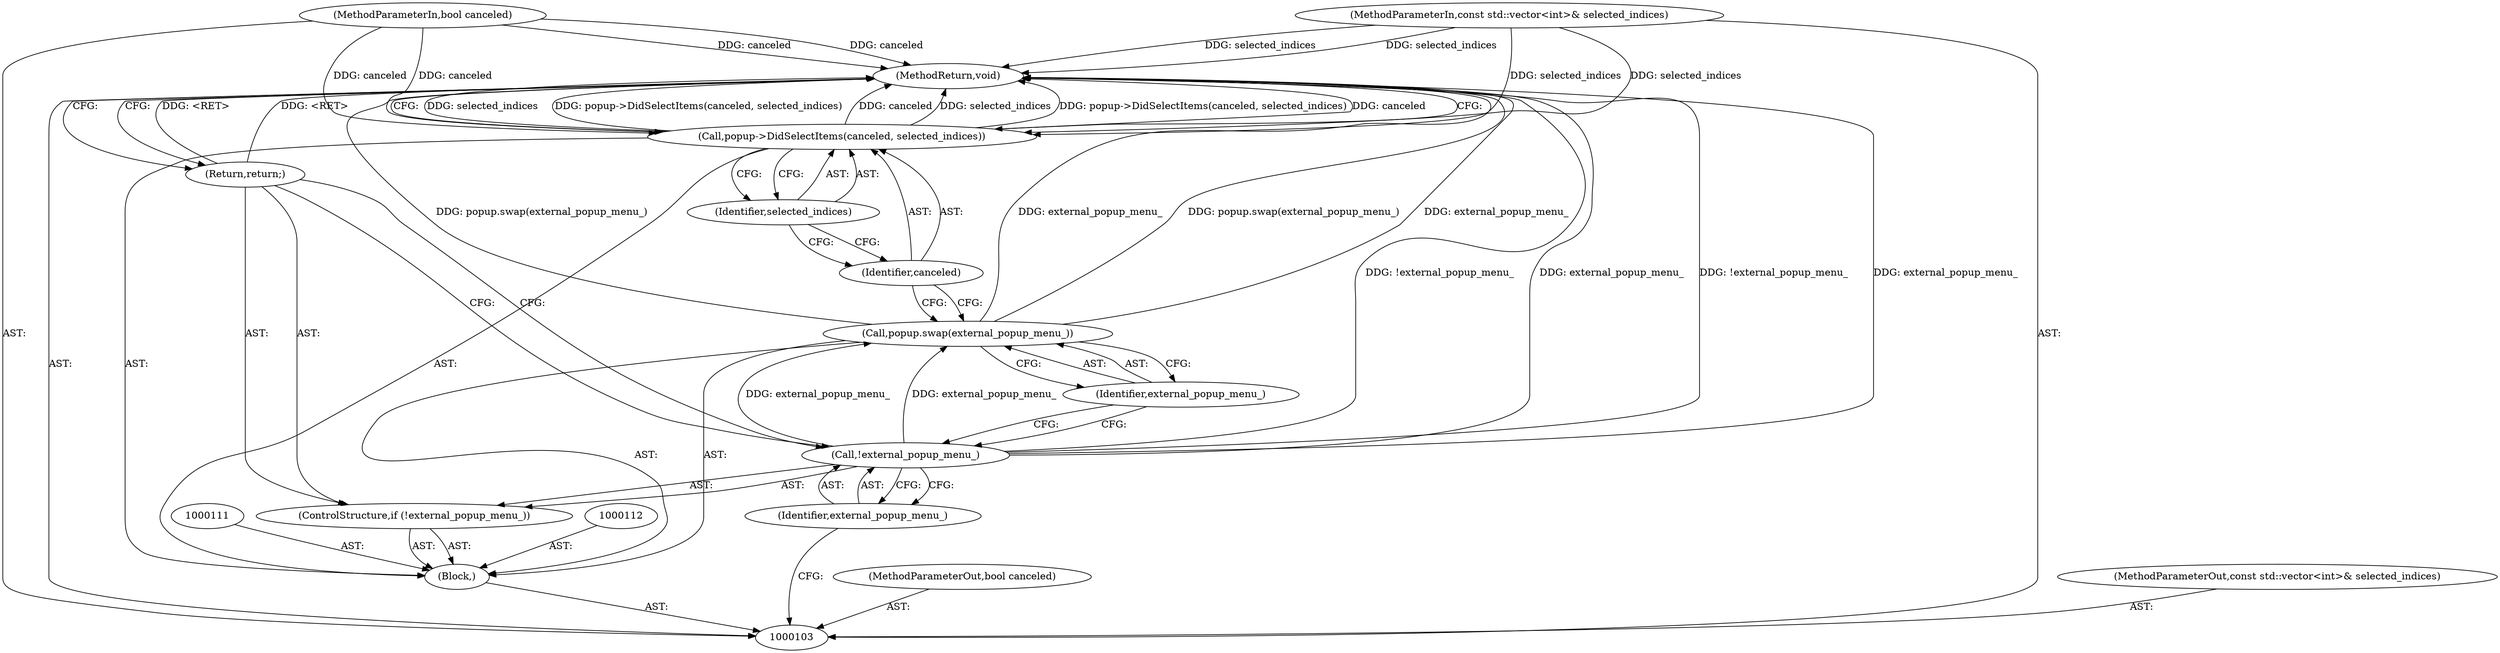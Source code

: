 digraph "0_Chrome_5405341d5cc268a0b2ff0678bd78ddda0892e7ea_0" {
"1000118" [label="(MethodReturn,void)"];
"1000114" [label="(Identifier,external_popup_menu_)"];
"1000113" [label="(Call,popup.swap(external_popup_menu_))"];
"1000115" [label="(Call,popup->DidSelectItems(canceled, selected_indices))"];
"1000116" [label="(Identifier,canceled)"];
"1000117" [label="(Identifier,selected_indices)"];
"1000104" [label="(MethodParameterIn,bool canceled)"];
"1000139" [label="(MethodParameterOut,bool canceled)"];
"1000105" [label="(MethodParameterIn,const std::vector<int>& selected_indices)"];
"1000140" [label="(MethodParameterOut,const std::vector<int>& selected_indices)"];
"1000106" [label="(Block,)"];
"1000107" [label="(ControlStructure,if (!external_popup_menu_))"];
"1000108" [label="(Call,!external_popup_menu_)"];
"1000109" [label="(Identifier,external_popup_menu_)"];
"1000110" [label="(Return,return;)"];
"1000118" -> "1000103"  [label="AST: "];
"1000118" -> "1000110"  [label="CFG: "];
"1000118" -> "1000115"  [label="CFG: "];
"1000115" -> "1000118"  [label="DDG: selected_indices"];
"1000115" -> "1000118"  [label="DDG: popup->DidSelectItems(canceled, selected_indices)"];
"1000115" -> "1000118"  [label="DDG: canceled"];
"1000108" -> "1000118"  [label="DDG: !external_popup_menu_"];
"1000108" -> "1000118"  [label="DDG: external_popup_menu_"];
"1000104" -> "1000118"  [label="DDG: canceled"];
"1000105" -> "1000118"  [label="DDG: selected_indices"];
"1000113" -> "1000118"  [label="DDG: external_popup_menu_"];
"1000113" -> "1000118"  [label="DDG: popup.swap(external_popup_menu_)"];
"1000110" -> "1000118"  [label="DDG: <RET>"];
"1000114" -> "1000113"  [label="AST: "];
"1000114" -> "1000108"  [label="CFG: "];
"1000113" -> "1000114"  [label="CFG: "];
"1000113" -> "1000106"  [label="AST: "];
"1000113" -> "1000114"  [label="CFG: "];
"1000114" -> "1000113"  [label="AST: "];
"1000116" -> "1000113"  [label="CFG: "];
"1000113" -> "1000118"  [label="DDG: external_popup_menu_"];
"1000113" -> "1000118"  [label="DDG: popup.swap(external_popup_menu_)"];
"1000108" -> "1000113"  [label="DDG: external_popup_menu_"];
"1000115" -> "1000106"  [label="AST: "];
"1000115" -> "1000117"  [label="CFG: "];
"1000116" -> "1000115"  [label="AST: "];
"1000117" -> "1000115"  [label="AST: "];
"1000118" -> "1000115"  [label="CFG: "];
"1000115" -> "1000118"  [label="DDG: selected_indices"];
"1000115" -> "1000118"  [label="DDG: popup->DidSelectItems(canceled, selected_indices)"];
"1000115" -> "1000118"  [label="DDG: canceled"];
"1000104" -> "1000115"  [label="DDG: canceled"];
"1000105" -> "1000115"  [label="DDG: selected_indices"];
"1000116" -> "1000115"  [label="AST: "];
"1000116" -> "1000113"  [label="CFG: "];
"1000117" -> "1000116"  [label="CFG: "];
"1000117" -> "1000115"  [label="AST: "];
"1000117" -> "1000116"  [label="CFG: "];
"1000115" -> "1000117"  [label="CFG: "];
"1000104" -> "1000103"  [label="AST: "];
"1000104" -> "1000118"  [label="DDG: canceled"];
"1000104" -> "1000115"  [label="DDG: canceled"];
"1000139" -> "1000103"  [label="AST: "];
"1000105" -> "1000103"  [label="AST: "];
"1000105" -> "1000118"  [label="DDG: selected_indices"];
"1000105" -> "1000115"  [label="DDG: selected_indices"];
"1000140" -> "1000103"  [label="AST: "];
"1000106" -> "1000103"  [label="AST: "];
"1000107" -> "1000106"  [label="AST: "];
"1000111" -> "1000106"  [label="AST: "];
"1000112" -> "1000106"  [label="AST: "];
"1000113" -> "1000106"  [label="AST: "];
"1000115" -> "1000106"  [label="AST: "];
"1000107" -> "1000106"  [label="AST: "];
"1000108" -> "1000107"  [label="AST: "];
"1000110" -> "1000107"  [label="AST: "];
"1000108" -> "1000107"  [label="AST: "];
"1000108" -> "1000109"  [label="CFG: "];
"1000109" -> "1000108"  [label="AST: "];
"1000110" -> "1000108"  [label="CFG: "];
"1000114" -> "1000108"  [label="CFG: "];
"1000108" -> "1000118"  [label="DDG: !external_popup_menu_"];
"1000108" -> "1000118"  [label="DDG: external_popup_menu_"];
"1000108" -> "1000113"  [label="DDG: external_popup_menu_"];
"1000109" -> "1000108"  [label="AST: "];
"1000109" -> "1000103"  [label="CFG: "];
"1000108" -> "1000109"  [label="CFG: "];
"1000110" -> "1000107"  [label="AST: "];
"1000110" -> "1000108"  [label="CFG: "];
"1000118" -> "1000110"  [label="CFG: "];
"1000110" -> "1000118"  [label="DDG: <RET>"];
}
